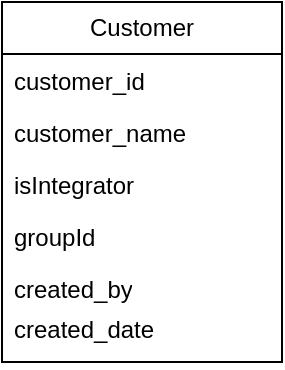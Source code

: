 <mxfile version="24.5.4" type="github">
  <diagram name="Page-1" id="y6OIeKtMpgqB3pTSk8Dc">
    <mxGraphModel dx="1026" dy="547" grid="1" gridSize="10" guides="1" tooltips="1" connect="1" arrows="1" fold="1" page="1" pageScale="1" pageWidth="827" pageHeight="1169" math="0" shadow="0">
      <root>
        <mxCell id="0" />
        <mxCell id="1" parent="0" />
        <mxCell id="3cUNbD7BNCrzqC1G-hsr-8" value="Customer" style="swimlane;fontStyle=0;childLayout=stackLayout;horizontal=1;startSize=26;fillColor=none;horizontalStack=0;resizeParent=1;resizeParentMax=0;resizeLast=0;collapsible=1;marginBottom=0;whiteSpace=wrap;html=1;" vertex="1" parent="1">
          <mxGeometry x="190" y="170" width="140" height="180" as="geometry" />
        </mxCell>
        <mxCell id="3cUNbD7BNCrzqC1G-hsr-9" value="customer_id" style="text;strokeColor=none;fillColor=none;align=left;verticalAlign=top;spacingLeft=4;spacingRight=4;overflow=hidden;rotatable=0;points=[[0,0.5],[1,0.5]];portConstraint=eastwest;whiteSpace=wrap;html=1;" vertex="1" parent="3cUNbD7BNCrzqC1G-hsr-8">
          <mxGeometry y="26" width="140" height="26" as="geometry" />
        </mxCell>
        <mxCell id="3cUNbD7BNCrzqC1G-hsr-10" value="customer_name" style="text;strokeColor=none;fillColor=none;align=left;verticalAlign=top;spacingLeft=4;spacingRight=4;overflow=hidden;rotatable=0;points=[[0,0.5],[1,0.5]];portConstraint=eastwest;whiteSpace=wrap;html=1;" vertex="1" parent="3cUNbD7BNCrzqC1G-hsr-8">
          <mxGeometry y="52" width="140" height="26" as="geometry" />
        </mxCell>
        <mxCell id="3cUNbD7BNCrzqC1G-hsr-14" value="isIntegrator" style="text;strokeColor=none;fillColor=none;align=left;verticalAlign=top;spacingLeft=4;spacingRight=4;overflow=hidden;rotatable=0;points=[[0,0.5],[1,0.5]];portConstraint=eastwest;whiteSpace=wrap;html=1;" vertex="1" parent="3cUNbD7BNCrzqC1G-hsr-8">
          <mxGeometry y="78" width="140" height="26" as="geometry" />
        </mxCell>
        <mxCell id="3cUNbD7BNCrzqC1G-hsr-11" value="groupId&lt;div&gt;&lt;br&gt;&lt;/div&gt;" style="text;strokeColor=none;fillColor=none;align=left;verticalAlign=top;spacingLeft=4;spacingRight=4;overflow=hidden;rotatable=0;points=[[0,0.5],[1,0.5]];portConstraint=eastwest;whiteSpace=wrap;html=1;" vertex="1" parent="3cUNbD7BNCrzqC1G-hsr-8">
          <mxGeometry y="104" width="140" height="26" as="geometry" />
        </mxCell>
        <mxCell id="3cUNbD7BNCrzqC1G-hsr-15" value="&lt;div&gt;created_by&lt;/div&gt;" style="text;strokeColor=none;fillColor=none;align=left;verticalAlign=top;spacingLeft=4;spacingRight=4;overflow=hidden;rotatable=0;points=[[0,0.5],[1,0.5]];portConstraint=eastwest;whiteSpace=wrap;html=1;" vertex="1" parent="3cUNbD7BNCrzqC1G-hsr-8">
          <mxGeometry y="130" width="140" height="20" as="geometry" />
        </mxCell>
        <mxCell id="3cUNbD7BNCrzqC1G-hsr-13" value="&lt;div&gt;created_date&lt;/div&gt;" style="text;strokeColor=none;fillColor=none;align=left;verticalAlign=top;spacingLeft=4;spacingRight=4;overflow=hidden;rotatable=0;points=[[0,0.5],[1,0.5]];portConstraint=eastwest;whiteSpace=wrap;html=1;" vertex="1" parent="3cUNbD7BNCrzqC1G-hsr-8">
          <mxGeometry y="150" width="140" height="30" as="geometry" />
        </mxCell>
      </root>
    </mxGraphModel>
  </diagram>
</mxfile>

